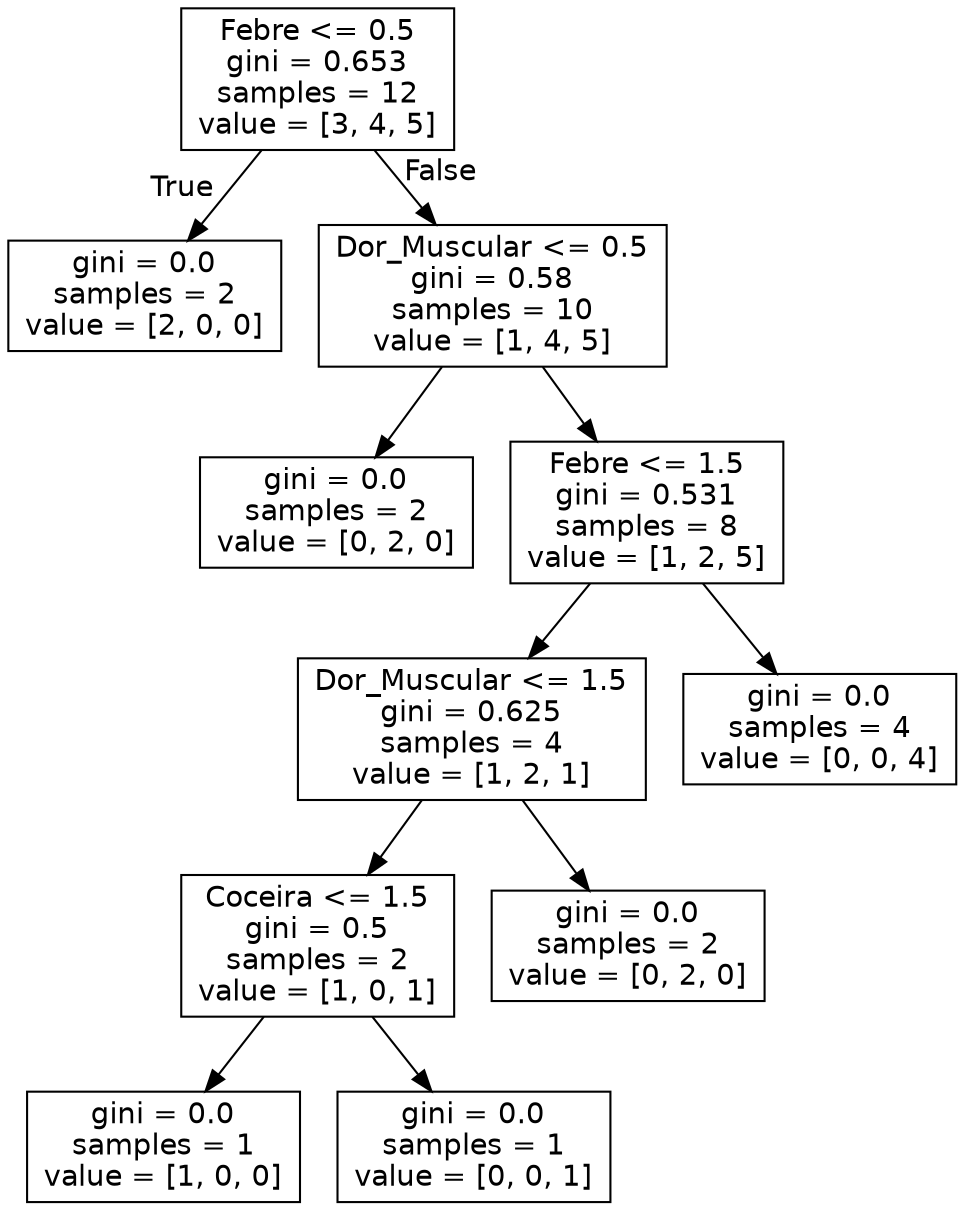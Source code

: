 digraph Tree {
node [shape=box, fontname="helvetica"] ;
edge [fontname="helvetica"] ;
0 [label="Febre <= 0.5\ngini = 0.653\nsamples = 12\nvalue = [3, 4, 5]"] ;
1 [label="gini = 0.0\nsamples = 2\nvalue = [2, 0, 0]"] ;
0 -> 1 [labeldistance=2.5, labelangle=45, headlabel="True"] ;
2 [label="Dor_Muscular <= 0.5\ngini = 0.58\nsamples = 10\nvalue = [1, 4, 5]"] ;
0 -> 2 [labeldistance=2.5, labelangle=-45, headlabel="False"] ;
3 [label="gini = 0.0\nsamples = 2\nvalue = [0, 2, 0]"] ;
2 -> 3 ;
4 [label="Febre <= 1.5\ngini = 0.531\nsamples = 8\nvalue = [1, 2, 5]"] ;
2 -> 4 ;
5 [label="Dor_Muscular <= 1.5\ngini = 0.625\nsamples = 4\nvalue = [1, 2, 1]"] ;
4 -> 5 ;
6 [label="Coceira <= 1.5\ngini = 0.5\nsamples = 2\nvalue = [1, 0, 1]"] ;
5 -> 6 ;
7 [label="gini = 0.0\nsamples = 1\nvalue = [1, 0, 0]"] ;
6 -> 7 ;
8 [label="gini = 0.0\nsamples = 1\nvalue = [0, 0, 1]"] ;
6 -> 8 ;
9 [label="gini = 0.0\nsamples = 2\nvalue = [0, 2, 0]"] ;
5 -> 9 ;
10 [label="gini = 0.0\nsamples = 4\nvalue = [0, 0, 4]"] ;
4 -> 10 ;
}

